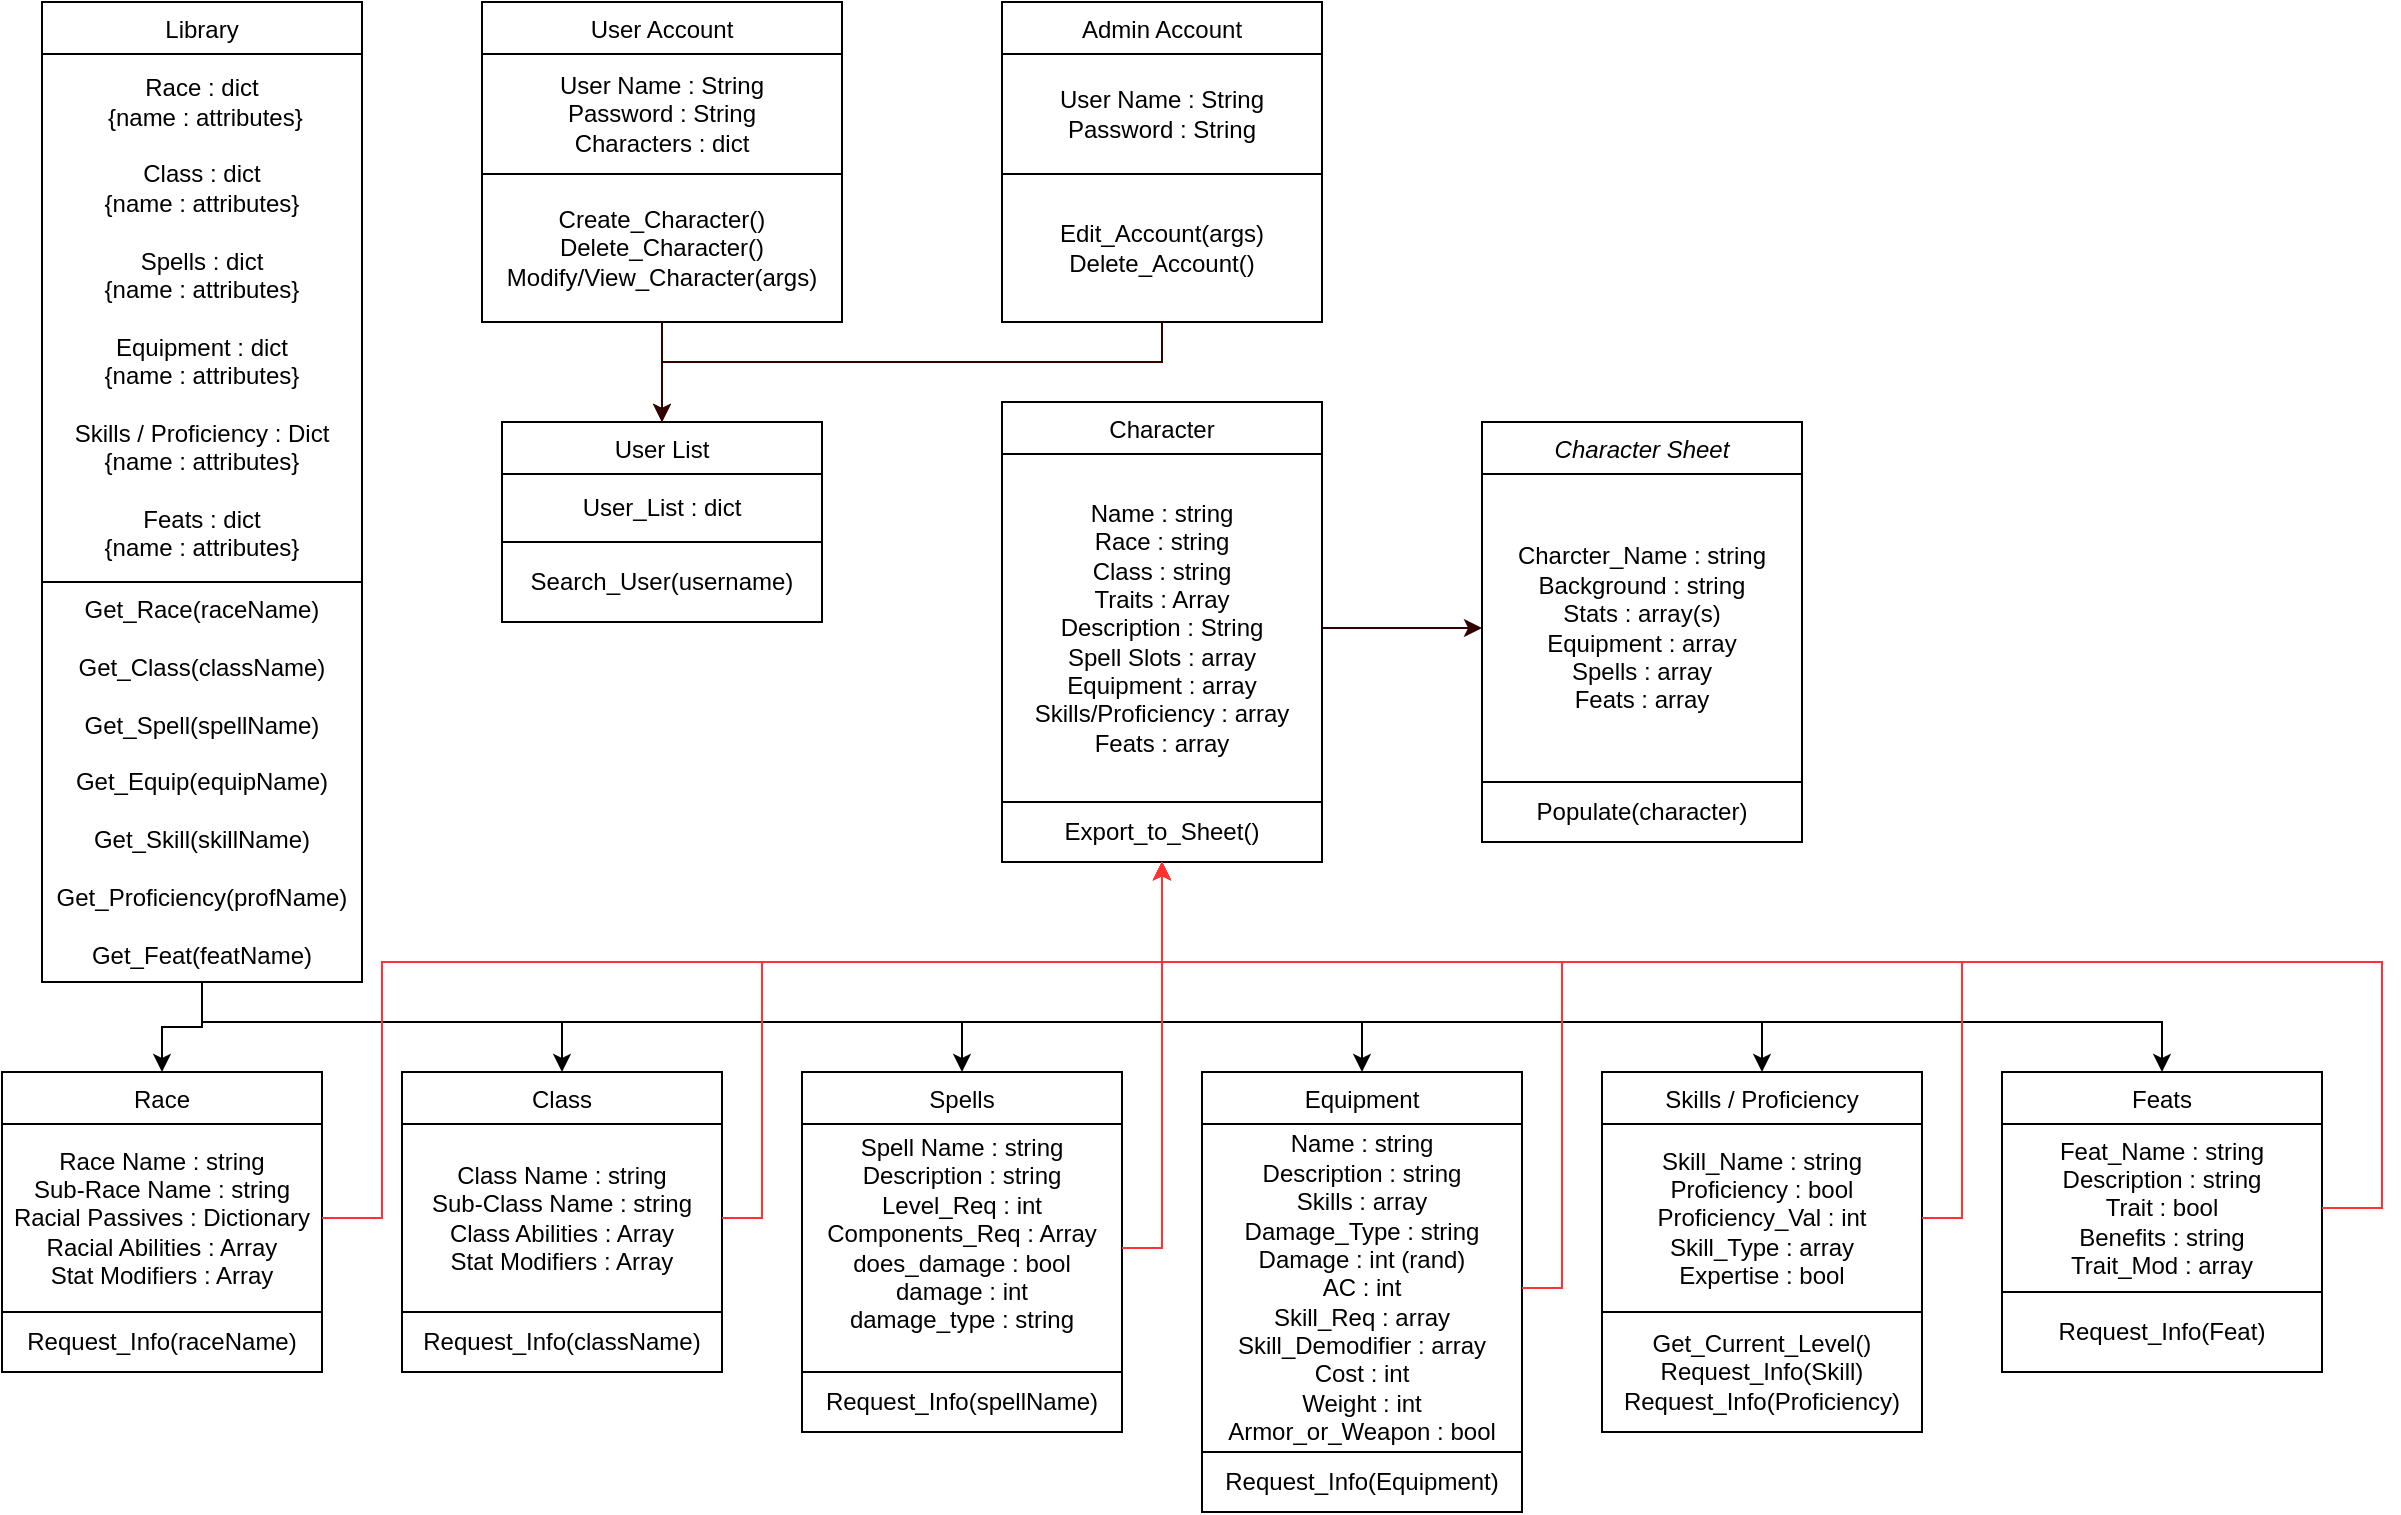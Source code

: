 <mxfile version="14.4.3" type="github">
  <diagram id="C5RBs43oDa-KdzZeNtuy" name="Page-1">
    <mxGraphModel dx="1662" dy="763" grid="1" gridSize="10" guides="1" tooltips="1" connect="1" arrows="1" fold="1" page="1" pageScale="1" pageWidth="827" pageHeight="1169" math="0" shadow="0">
      <root>
        <mxCell id="WIyWlLk6GJQsqaUBKTNV-0" />
        <mxCell id="WIyWlLk6GJQsqaUBKTNV-1" parent="WIyWlLk6GJQsqaUBKTNV-0" />
        <mxCell id="zkfFHV4jXpPFQw0GAbJ--0" value="Character Sheet" style="swimlane;fontStyle=2;align=center;verticalAlign=top;childLayout=stackLayout;horizontal=1;startSize=26;horizontalStack=0;resizeParent=1;resizeLast=0;collapsible=1;marginBottom=0;rounded=0;shadow=0;strokeWidth=1;" parent="WIyWlLk6GJQsqaUBKTNV-1" vertex="1">
          <mxGeometry x="780" y="250" width="160" height="210" as="geometry">
            <mxRectangle x="230" y="140" width="160" height="26" as="alternateBounds" />
          </mxGeometry>
        </mxCell>
        <mxCell id="kZrZsZAS5U_sE23btRKt-98" value="&lt;div&gt;Charcter_Name : string&lt;/div&gt;&lt;div&gt;Background : string&lt;/div&gt;&lt;div&gt;Stats : array(s)&lt;/div&gt;&lt;div&gt;Equipment : array&lt;/div&gt;&lt;div&gt;Spells : array&lt;/div&gt;&lt;div&gt;Feats : array&lt;br&gt;&lt;/div&gt;" style="whiteSpace=wrap;html=1;" parent="zkfFHV4jXpPFQw0GAbJ--0" vertex="1">
          <mxGeometry y="26" width="160" height="154" as="geometry" />
        </mxCell>
        <mxCell id="kZrZsZAS5U_sE23btRKt-99" value="&lt;div&gt;Populate(character)&lt;/div&gt;" style="whiteSpace=wrap;html=1;" parent="zkfFHV4jXpPFQw0GAbJ--0" vertex="1">
          <mxGeometry y="180" width="160" height="30" as="geometry" />
        </mxCell>
        <mxCell id="zkfFHV4jXpPFQw0GAbJ--13" value="Race" style="swimlane;fontStyle=0;align=center;verticalAlign=top;childLayout=stackLayout;horizontal=1;startSize=26;horizontalStack=0;resizeParent=1;resizeLast=0;collapsible=1;marginBottom=0;rounded=0;shadow=0;strokeWidth=1;" parent="WIyWlLk6GJQsqaUBKTNV-1" vertex="1">
          <mxGeometry x="40" y="575" width="160" height="150" as="geometry">
            <mxRectangle x="340" y="380" width="170" height="26" as="alternateBounds" />
          </mxGeometry>
        </mxCell>
        <mxCell id="kZrZsZAS5U_sE23btRKt-74" value="&lt;div&gt;Race Name : string&lt;/div&gt;&lt;div&gt;Sub-Race Name : string&lt;/div&gt;&lt;div&gt;Racial Passives : Dictionary&lt;br&gt;&lt;/div&gt;&lt;div&gt;Racial Abilities : Array&lt;/div&gt;&lt;div&gt;Stat Modifiers : Array&lt;br&gt;&lt;/div&gt;" style="whiteSpace=wrap;html=1;" parent="zkfFHV4jXpPFQw0GAbJ--13" vertex="1">
          <mxGeometry y="26" width="160" height="94" as="geometry" />
        </mxCell>
        <mxCell id="kZrZsZAS5U_sE23btRKt-87" value="Request_Info(raceName)" style="rounded=0;whiteSpace=wrap;html=1;" parent="zkfFHV4jXpPFQw0GAbJ--13" vertex="1">
          <mxGeometry y="120" width="160" height="30" as="geometry" />
        </mxCell>
        <mxCell id="zkfFHV4jXpPFQw0GAbJ--17" value="Library&#xa;" style="swimlane;fontStyle=0;align=center;verticalAlign=top;childLayout=stackLayout;horizontal=1;startSize=26;horizontalStack=0;resizeParent=1;resizeLast=0;collapsible=1;marginBottom=0;rounded=0;shadow=0;strokeWidth=1;" parent="WIyWlLk6GJQsqaUBKTNV-1" vertex="1">
          <mxGeometry x="60" y="40" width="160" height="490" as="geometry">
            <mxRectangle x="550" y="140" width="160" height="26" as="alternateBounds" />
          </mxGeometry>
        </mxCell>
        <mxCell id="kZrZsZAS5U_sE23btRKt-77" value="&lt;div&gt;Race : dict&lt;/div&gt;&lt;div&gt;&amp;nbsp;{name : attributes}&lt;/div&gt;&lt;div&gt;&lt;br&gt;&lt;/div&gt;&lt;div&gt;Class : dict&lt;/div&gt;&lt;div&gt;{name : attributes}&lt;/div&gt;&lt;div&gt;&lt;br&gt;&lt;/div&gt;&lt;div&gt;Spells : dict&lt;/div&gt;&lt;div&gt;{name : attributes}&lt;/div&gt;&lt;div&gt;&lt;br&gt;&lt;/div&gt;&lt;div&gt;Equipment : dict&lt;/div&gt;&lt;div&gt;{name : attributes}&lt;/div&gt;&lt;div&gt;&lt;br&gt;&lt;/div&gt;&lt;div&gt;Skills / Proficiency : Dict&lt;/div&gt;&lt;div&gt;{name : attributes}&lt;/div&gt;&lt;div&gt;&lt;br&gt;&lt;/div&gt;&lt;div&gt;Feats : dict&lt;/div&gt;&lt;div&gt;{name : attributes}&lt;br&gt;&lt;/div&gt;" style="rounded=0;whiteSpace=wrap;html=1;" parent="zkfFHV4jXpPFQw0GAbJ--17" vertex="1">
          <mxGeometry y="26" width="160" height="264" as="geometry" />
        </mxCell>
        <mxCell id="kZrZsZAS5U_sE23btRKt-80" value="&lt;div&gt;Get_Race(raceName)&lt;/div&gt;&lt;div&gt;&lt;br&gt;&lt;/div&gt;&lt;div&gt;Get_Class(className)&lt;/div&gt;&lt;div&gt;&lt;br&gt;&lt;/div&gt;&lt;div&gt;Get_Spell(spellName)&lt;/div&gt;&lt;div&gt;&lt;br&gt;&lt;/div&gt;&lt;div&gt;Get_Equip(equipName)&lt;/div&gt;&lt;div&gt;&lt;br&gt;&lt;/div&gt;&lt;div&gt;Get_Skill(skillName)&lt;/div&gt;&lt;div&gt;&lt;br&gt;&lt;/div&gt;&lt;div&gt;Get_Proficiency(profName)&lt;/div&gt;&lt;div&gt;&lt;br&gt;&lt;/div&gt;&lt;div&gt;Get_Feat(featName)&lt;br&gt;&lt;/div&gt;" style="rounded=0;whiteSpace=wrap;html=1;" parent="zkfFHV4jXpPFQw0GAbJ--17" vertex="1">
          <mxGeometry y="290" width="160" height="200" as="geometry" />
        </mxCell>
        <mxCell id="kZrZsZAS5U_sE23btRKt-2" value="Class" style="swimlane;fontStyle=0;align=center;verticalAlign=top;childLayout=stackLayout;horizontal=1;startSize=26;horizontalStack=0;resizeParent=1;resizeLast=0;collapsible=1;marginBottom=0;rounded=0;shadow=0;strokeWidth=1;" parent="WIyWlLk6GJQsqaUBKTNV-1" vertex="1">
          <mxGeometry x="240" y="575" width="160" height="150" as="geometry">
            <mxRectangle x="340" y="380" width="170" height="26" as="alternateBounds" />
          </mxGeometry>
        </mxCell>
        <mxCell id="kZrZsZAS5U_sE23btRKt-88" value="&lt;div&gt;Class Name : string&lt;/div&gt;&lt;div&gt;Sub-Class Name : string&lt;/div&gt;&lt;div&gt;Class Abilities : Array&lt;/div&gt;&lt;div&gt;Stat Modifiers : Array&lt;br&gt;&lt;/div&gt;" style="whiteSpace=wrap;html=1;" parent="kZrZsZAS5U_sE23btRKt-2" vertex="1">
          <mxGeometry y="26" width="160" height="94" as="geometry" />
        </mxCell>
        <mxCell id="kZrZsZAS5U_sE23btRKt-89" value="Request_Info(className)" style="whiteSpace=wrap;html=1;" parent="kZrZsZAS5U_sE23btRKt-2" vertex="1">
          <mxGeometry y="120" width="160" height="30" as="geometry" />
        </mxCell>
        <mxCell id="kZrZsZAS5U_sE23btRKt-5" value="Spells" style="swimlane;fontStyle=0;align=center;verticalAlign=top;childLayout=stackLayout;horizontal=1;startSize=26;horizontalStack=0;resizeParent=1;resizeLast=0;collapsible=1;marginBottom=0;rounded=0;shadow=0;strokeWidth=1;" parent="WIyWlLk6GJQsqaUBKTNV-1" vertex="1">
          <mxGeometry x="440" y="575" width="160" height="180" as="geometry">
            <mxRectangle x="340" y="380" width="170" height="26" as="alternateBounds" />
          </mxGeometry>
        </mxCell>
        <mxCell id="kZrZsZAS5U_sE23btRKt-90" value="&lt;div&gt;Spell Name : string&lt;/div&gt;&lt;div&gt;Description : string&lt;/div&gt;&lt;div&gt;Level_Req : int&lt;/div&gt;&lt;div&gt;Components_Req : Array&lt;/div&gt;&lt;div&gt;does_damage : bool&lt;/div&gt;&lt;div&gt;damage : int&lt;/div&gt;&lt;div&gt;damage_type : string&lt;br&gt;&lt;/div&gt;&lt;div&gt;&lt;br&gt;&lt;/div&gt;" style="rounded=0;whiteSpace=wrap;html=1;" parent="kZrZsZAS5U_sE23btRKt-5" vertex="1">
          <mxGeometry y="26" width="160" height="124" as="geometry" />
        </mxCell>
        <mxCell id="kZrZsZAS5U_sE23btRKt-94" value="Request_Info(spellName)" style="whiteSpace=wrap;html=1;" parent="kZrZsZAS5U_sE23btRKt-5" vertex="1">
          <mxGeometry y="150" width="160" height="30" as="geometry" />
        </mxCell>
        <mxCell id="kZrZsZAS5U_sE23btRKt-14" value="Equipment&#xa;" style="swimlane;fontStyle=0;align=center;verticalAlign=top;childLayout=stackLayout;horizontal=1;startSize=26;horizontalStack=0;resizeParent=1;resizeLast=0;collapsible=1;marginBottom=0;rounded=0;shadow=0;strokeWidth=1;" parent="WIyWlLk6GJQsqaUBKTNV-1" vertex="1">
          <mxGeometry x="640" y="575" width="160" height="220" as="geometry">
            <mxRectangle x="340" y="380" width="170" height="26" as="alternateBounds" />
          </mxGeometry>
        </mxCell>
        <mxCell id="kZrZsZAS5U_sE23btRKt-92" value="&lt;div&gt;Name : string&lt;/div&gt;&lt;div&gt;Description : string&lt;/div&gt;&lt;div&gt;Skills : array&lt;/div&gt;&lt;div&gt;Damage_Type : string&lt;/div&gt;&lt;div&gt;Damage : int (rand)&lt;/div&gt;&lt;div&gt;AC : int&lt;/div&gt;&lt;div&gt;Skill_Req : array&lt;/div&gt;&lt;div&gt;Skill_Demodifier : array&lt;/div&gt;&lt;div&gt;Cost : int&lt;br&gt;&lt;/div&gt;&lt;div&gt;Weight : int&lt;/div&gt;&lt;div&gt;Armor_or_Weapon : bool&lt;br&gt;&lt;/div&gt;" style="rounded=0;whiteSpace=wrap;html=1;" parent="kZrZsZAS5U_sE23btRKt-14" vertex="1">
          <mxGeometry y="26" width="160" height="164" as="geometry" />
        </mxCell>
        <mxCell id="kZrZsZAS5U_sE23btRKt-95" value="Request_Info(Equipment)" style="rounded=0;whiteSpace=wrap;html=1;" parent="kZrZsZAS5U_sE23btRKt-14" vertex="1">
          <mxGeometry y="190" width="160" height="30" as="geometry" />
        </mxCell>
        <mxCell id="kZrZsZAS5U_sE23btRKt-17" value="User Account" style="swimlane;fontStyle=0;align=center;verticalAlign=top;childLayout=stackLayout;horizontal=1;startSize=26;horizontalStack=0;resizeParent=1;resizeLast=0;collapsible=1;marginBottom=0;rounded=0;shadow=0;strokeWidth=1;" parent="WIyWlLk6GJQsqaUBKTNV-1" vertex="1">
          <mxGeometry x="280" y="40" width="180" height="160" as="geometry">
            <mxRectangle x="130" y="380" width="160" height="26" as="alternateBounds" />
          </mxGeometry>
        </mxCell>
        <mxCell id="kZrZsZAS5U_sE23btRKt-85" value="&lt;div&gt;User Name : String&lt;/div&gt;&lt;div&gt;Password : String&lt;/div&gt;&lt;div&gt;Characters : dict&lt;br&gt;&lt;/div&gt;" style="rounded=0;whiteSpace=wrap;html=1;" parent="kZrZsZAS5U_sE23btRKt-17" vertex="1">
          <mxGeometry y="26" width="180" height="60" as="geometry" />
        </mxCell>
        <mxCell id="kZrZsZAS5U_sE23btRKt-54" value="&lt;div&gt;Create_Character()&lt;/div&gt;&lt;div&gt;Delete_Character()&lt;/div&gt;&lt;div&gt;Modify/View_Character(args)&lt;br&gt;&lt;/div&gt;" style="rounded=0;whiteSpace=wrap;html=1;" parent="kZrZsZAS5U_sE23btRKt-17" vertex="1">
          <mxGeometry y="86" width="180" height="74" as="geometry" />
        </mxCell>
        <mxCell id="kZrZsZAS5U_sE23btRKt-23" value="Admin Account" style="swimlane;fontStyle=0;align=center;verticalAlign=top;childLayout=stackLayout;horizontal=1;startSize=26;horizontalStack=0;resizeParent=1;resizeLast=0;collapsible=1;marginBottom=0;rounded=0;shadow=0;strokeWidth=1;" parent="WIyWlLk6GJQsqaUBKTNV-1" vertex="1">
          <mxGeometry x="540" y="40" width="160" height="160" as="geometry">
            <mxRectangle x="130" y="380" width="160" height="26" as="alternateBounds" />
          </mxGeometry>
        </mxCell>
        <mxCell id="kZrZsZAS5U_sE23btRKt-58" value="&lt;div&gt;User Name : String&lt;/div&gt;&lt;div&gt;Password : String&lt;br&gt;&lt;/div&gt;" style="rounded=0;whiteSpace=wrap;html=1;" parent="kZrZsZAS5U_sE23btRKt-23" vertex="1">
          <mxGeometry y="26" width="160" height="60" as="geometry" />
        </mxCell>
        <mxCell id="kZrZsZAS5U_sE23btRKt-55" value="&lt;div&gt;Edit_Account(args)&lt;/div&gt;&lt;div&gt;Delete_Account()&lt;br&gt;&lt;/div&gt;" style="rounded=0;whiteSpace=wrap;html=1;" parent="kZrZsZAS5U_sE23btRKt-23" vertex="1">
          <mxGeometry y="86" width="160" height="74" as="geometry" />
        </mxCell>
        <mxCell id="kZrZsZAS5U_sE23btRKt-39" value="User List" style="swimlane;fontStyle=0;align=center;verticalAlign=top;childLayout=stackLayout;horizontal=1;startSize=26;horizontalStack=0;resizeParent=1;resizeLast=0;collapsible=1;marginBottom=0;rounded=0;shadow=0;strokeWidth=1;" parent="WIyWlLk6GJQsqaUBKTNV-1" vertex="1">
          <mxGeometry x="290" y="250" width="160" height="100" as="geometry">
            <mxRectangle x="130" y="380" width="160" height="26" as="alternateBounds" />
          </mxGeometry>
        </mxCell>
        <mxCell id="kZrZsZAS5U_sE23btRKt-83" value="User_List : dict" style="rounded=0;whiteSpace=wrap;html=1;" parent="kZrZsZAS5U_sE23btRKt-39" vertex="1">
          <mxGeometry y="26" width="160" height="34" as="geometry" />
        </mxCell>
        <mxCell id="kZrZsZAS5U_sE23btRKt-84" value="Search_User(username)" style="rounded=0;whiteSpace=wrap;html=1;" parent="kZrZsZAS5U_sE23btRKt-39" vertex="1">
          <mxGeometry y="60" width="160" height="40" as="geometry" />
        </mxCell>
        <mxCell id="kZrZsZAS5U_sE23btRKt-45" value="Character" style="swimlane;fontStyle=0;align=center;verticalAlign=top;childLayout=stackLayout;horizontal=1;startSize=26;horizontalStack=0;resizeParent=1;resizeLast=0;collapsible=1;marginBottom=0;rounded=0;shadow=0;strokeWidth=1;" parent="WIyWlLk6GJQsqaUBKTNV-1" vertex="1">
          <mxGeometry x="540" y="240" width="160" height="230" as="geometry">
            <mxRectangle x="130" y="380" width="160" height="26" as="alternateBounds" />
          </mxGeometry>
        </mxCell>
        <mxCell id="kZrZsZAS5U_sE23btRKt-75" value="&lt;div&gt;Name : string&lt;/div&gt;&lt;div&gt;Race : string&lt;/div&gt;&lt;div&gt;Class : string&lt;/div&gt;&lt;div&gt;Traits : Array&lt;/div&gt;&lt;div&gt;Description : String&lt;/div&gt;&lt;div&gt;Spell Slots : array&lt;br&gt;&lt;/div&gt;&lt;div&gt;Equipment : array&lt;/div&gt;&lt;div&gt;Skills/Proficiency : array&lt;br&gt;&lt;/div&gt;&lt;div&gt;Feats : array&lt;br&gt;&lt;/div&gt;" style="whiteSpace=wrap;html=1;" parent="kZrZsZAS5U_sE23btRKt-45" vertex="1">
          <mxGeometry y="26" width="160" height="174" as="geometry" />
        </mxCell>
        <mxCell id="kZrZsZAS5U_sE23btRKt-86" value="&lt;div&gt;Export_to_Sheet()&lt;/div&gt;" style="whiteSpace=wrap;html=1;" parent="kZrZsZAS5U_sE23btRKt-45" vertex="1">
          <mxGeometry y="200" width="160" height="30" as="geometry" />
        </mxCell>
        <mxCell id="kZrZsZAS5U_sE23btRKt-46" value="Skills / Proficiency&#xa;" style="swimlane;fontStyle=0;align=center;verticalAlign=top;childLayout=stackLayout;horizontal=1;startSize=26;horizontalStack=0;resizeParent=1;resizeLast=0;collapsible=1;marginBottom=0;rounded=0;shadow=0;strokeWidth=1;" parent="WIyWlLk6GJQsqaUBKTNV-1" vertex="1">
          <mxGeometry x="840" y="575" width="160" height="180" as="geometry">
            <mxRectangle x="130" y="380" width="160" height="26" as="alternateBounds" />
          </mxGeometry>
        </mxCell>
        <mxCell id="kZrZsZAS5U_sE23btRKt-96" value="&lt;div&gt;Skill_Name : string&lt;/div&gt;&lt;div&gt;Proficiency : bool&lt;/div&gt;&lt;div&gt;Proficiency_Val : int&lt;/div&gt;&lt;div&gt;Skill_Type : array&lt;/div&gt;&lt;div&gt;Expertise : bool&lt;br&gt;&lt;/div&gt;" style="whiteSpace=wrap;html=1;" parent="kZrZsZAS5U_sE23btRKt-46" vertex="1">
          <mxGeometry y="26" width="160" height="94" as="geometry" />
        </mxCell>
        <mxCell id="kZrZsZAS5U_sE23btRKt-97" value="&lt;div&gt;Get_Current_Level()&lt;/div&gt;&lt;div&gt;Request_Info(Skill)&lt;/div&gt;&lt;div&gt;Request_Info(Proficiency)&lt;br&gt;&lt;/div&gt;" style="whiteSpace=wrap;html=1;" parent="kZrZsZAS5U_sE23btRKt-46" vertex="1">
          <mxGeometry y="120" width="160" height="60" as="geometry" />
        </mxCell>
        <mxCell id="kZrZsZAS5U_sE23btRKt-47" value="Feats" style="swimlane;fontStyle=0;align=center;verticalAlign=top;childLayout=stackLayout;horizontal=1;startSize=26;horizontalStack=0;resizeParent=1;resizeLast=0;collapsible=1;marginBottom=0;rounded=0;shadow=0;strokeWidth=1;" parent="WIyWlLk6GJQsqaUBKTNV-1" vertex="1">
          <mxGeometry x="1040" y="575" width="160" height="150" as="geometry">
            <mxRectangle x="130" y="380" width="160" height="26" as="alternateBounds" />
          </mxGeometry>
        </mxCell>
        <mxCell id="kZrZsZAS5U_sE23btRKt-114" value="&lt;div&gt;Feat_Name : string&lt;/div&gt;&lt;div&gt;Description : string&lt;/div&gt;&lt;div&gt;Trait : bool&lt;/div&gt;&lt;div&gt;Benefits : string&lt;/div&gt;&lt;div&gt;Trait_Mod : array&lt;br&gt;&lt;/div&gt;" style="whiteSpace=wrap;html=1;" parent="kZrZsZAS5U_sE23btRKt-47" vertex="1">
          <mxGeometry y="26" width="160" height="84" as="geometry" />
        </mxCell>
        <mxCell id="kZrZsZAS5U_sE23btRKt-123" value="Request_Info(Feat)" style="whiteSpace=wrap;html=1;" parent="kZrZsZAS5U_sE23btRKt-47" vertex="1">
          <mxGeometry y="110" width="160" height="40" as="geometry" />
        </mxCell>
        <mxCell id="5T9X5rxC1S_cOh06ZCje-12" style="edgeStyle=orthogonalEdgeStyle;rounded=0;orthogonalLoop=1;jettySize=auto;html=1;entryX=0;entryY=0.5;entryDx=0;entryDy=0;strokeColor=#330000;" edge="1" parent="WIyWlLk6GJQsqaUBKTNV-1" source="kZrZsZAS5U_sE23btRKt-75" target="kZrZsZAS5U_sE23btRKt-98">
          <mxGeometry relative="1" as="geometry" />
        </mxCell>
        <mxCell id="5T9X5rxC1S_cOh06ZCje-3" style="edgeStyle=orthogonalEdgeStyle;rounded=0;orthogonalLoop=1;jettySize=auto;html=1;entryX=0.5;entryY=0;entryDx=0;entryDy=0;exitX=0.5;exitY=1;exitDx=0;exitDy=0;" edge="1" parent="WIyWlLk6GJQsqaUBKTNV-1" source="kZrZsZAS5U_sE23btRKt-80" target="zkfFHV4jXpPFQw0GAbJ--13">
          <mxGeometry relative="1" as="geometry" />
        </mxCell>
        <mxCell id="5T9X5rxC1S_cOh06ZCje-4" style="edgeStyle=orthogonalEdgeStyle;rounded=0;orthogonalLoop=1;jettySize=auto;html=1;entryX=0.5;entryY=0;entryDx=0;entryDy=0;" edge="1" parent="WIyWlLk6GJQsqaUBKTNV-1" source="kZrZsZAS5U_sE23btRKt-80" target="kZrZsZAS5U_sE23btRKt-2">
          <mxGeometry relative="1" as="geometry">
            <Array as="points">
              <mxPoint x="140" y="550" />
              <mxPoint x="320" y="550" />
            </Array>
          </mxGeometry>
        </mxCell>
        <mxCell id="5T9X5rxC1S_cOh06ZCje-5" style="edgeStyle=orthogonalEdgeStyle;rounded=0;orthogonalLoop=1;jettySize=auto;html=1;entryX=0.5;entryY=0;entryDx=0;entryDy=0;" edge="1" parent="WIyWlLk6GJQsqaUBKTNV-1" source="kZrZsZAS5U_sE23btRKt-80" target="kZrZsZAS5U_sE23btRKt-5">
          <mxGeometry relative="1" as="geometry">
            <Array as="points">
              <mxPoint x="140" y="550" />
              <mxPoint x="520" y="550" />
            </Array>
          </mxGeometry>
        </mxCell>
        <mxCell id="5T9X5rxC1S_cOh06ZCje-6" style="edgeStyle=orthogonalEdgeStyle;rounded=0;orthogonalLoop=1;jettySize=auto;html=1;entryX=0.5;entryY=0;entryDx=0;entryDy=0;" edge="1" parent="WIyWlLk6GJQsqaUBKTNV-1" source="kZrZsZAS5U_sE23btRKt-80" target="kZrZsZAS5U_sE23btRKt-14">
          <mxGeometry relative="1" as="geometry">
            <Array as="points">
              <mxPoint x="140" y="550" />
              <mxPoint x="720" y="550" />
            </Array>
          </mxGeometry>
        </mxCell>
        <mxCell id="5T9X5rxC1S_cOh06ZCje-7" style="edgeStyle=orthogonalEdgeStyle;rounded=0;orthogonalLoop=1;jettySize=auto;html=1;entryX=0.5;entryY=0;entryDx=0;entryDy=0;" edge="1" parent="WIyWlLk6GJQsqaUBKTNV-1" source="kZrZsZAS5U_sE23btRKt-80" target="kZrZsZAS5U_sE23btRKt-46">
          <mxGeometry relative="1" as="geometry">
            <Array as="points">
              <mxPoint x="140" y="550" />
              <mxPoint x="920" y="550" />
            </Array>
          </mxGeometry>
        </mxCell>
        <mxCell id="5T9X5rxC1S_cOh06ZCje-8" style="edgeStyle=orthogonalEdgeStyle;rounded=0;orthogonalLoop=1;jettySize=auto;html=1;entryX=0.5;entryY=0;entryDx=0;entryDy=0;" edge="1" parent="WIyWlLk6GJQsqaUBKTNV-1" source="kZrZsZAS5U_sE23btRKt-80" target="kZrZsZAS5U_sE23btRKt-47">
          <mxGeometry relative="1" as="geometry">
            <Array as="points">
              <mxPoint x="140" y="550" />
              <mxPoint x="1120" y="550" />
            </Array>
          </mxGeometry>
        </mxCell>
        <mxCell id="5T9X5rxC1S_cOh06ZCje-13" style="edgeStyle=orthogonalEdgeStyle;rounded=0;orthogonalLoop=1;jettySize=auto;html=1;entryX=0.5;entryY=1;entryDx=0;entryDy=0;strokeColor=#FF3333;" edge="1" parent="WIyWlLk6GJQsqaUBKTNV-1" source="kZrZsZAS5U_sE23btRKt-74" target="kZrZsZAS5U_sE23btRKt-45">
          <mxGeometry relative="1" as="geometry">
            <Array as="points">
              <mxPoint x="230" y="648" />
              <mxPoint x="230" y="520" />
              <mxPoint x="620" y="520" />
            </Array>
          </mxGeometry>
        </mxCell>
        <mxCell id="5T9X5rxC1S_cOh06ZCje-14" style="edgeStyle=orthogonalEdgeStyle;rounded=0;orthogonalLoop=1;jettySize=auto;html=1;entryX=0.5;entryY=1;entryDx=0;entryDy=0;strokeColor=#FF3333;" edge="1" parent="WIyWlLk6GJQsqaUBKTNV-1" source="kZrZsZAS5U_sE23btRKt-88" target="kZrZsZAS5U_sE23btRKt-45">
          <mxGeometry relative="1" as="geometry">
            <Array as="points">
              <mxPoint x="420" y="648" />
              <mxPoint x="420" y="520" />
              <mxPoint x="620" y="520" />
            </Array>
          </mxGeometry>
        </mxCell>
        <mxCell id="5T9X5rxC1S_cOh06ZCje-15" style="edgeStyle=orthogonalEdgeStyle;rounded=0;orthogonalLoop=1;jettySize=auto;html=1;entryX=0.5;entryY=1;entryDx=0;entryDy=0;strokeColor=#FF3333;exitX=1;exitY=0.5;exitDx=0;exitDy=0;" edge="1" parent="WIyWlLk6GJQsqaUBKTNV-1" source="kZrZsZAS5U_sE23btRKt-90" target="kZrZsZAS5U_sE23btRKt-45">
          <mxGeometry relative="1" as="geometry">
            <Array as="points">
              <mxPoint x="620" y="663" />
            </Array>
          </mxGeometry>
        </mxCell>
        <mxCell id="5T9X5rxC1S_cOh06ZCje-16" style="edgeStyle=orthogonalEdgeStyle;rounded=0;orthogonalLoop=1;jettySize=auto;html=1;entryX=0.5;entryY=1;entryDx=0;entryDy=0;strokeColor=#FF3333;" edge="1" parent="WIyWlLk6GJQsqaUBKTNV-1" source="kZrZsZAS5U_sE23btRKt-92" target="kZrZsZAS5U_sE23btRKt-45">
          <mxGeometry relative="1" as="geometry">
            <Array as="points">
              <mxPoint x="820" y="683" />
              <mxPoint x="820" y="520" />
              <mxPoint x="620" y="520" />
            </Array>
          </mxGeometry>
        </mxCell>
        <mxCell id="5T9X5rxC1S_cOh06ZCje-17" style="edgeStyle=orthogonalEdgeStyle;rounded=0;orthogonalLoop=1;jettySize=auto;html=1;entryX=0.5;entryY=1;entryDx=0;entryDy=0;strokeColor=#FF3333;" edge="1" parent="WIyWlLk6GJQsqaUBKTNV-1" source="kZrZsZAS5U_sE23btRKt-96" target="kZrZsZAS5U_sE23btRKt-45">
          <mxGeometry relative="1" as="geometry">
            <Array as="points">
              <mxPoint x="1020" y="648" />
              <mxPoint x="1020" y="520" />
              <mxPoint x="620" y="520" />
            </Array>
          </mxGeometry>
        </mxCell>
        <mxCell id="5T9X5rxC1S_cOh06ZCje-21" style="edgeStyle=orthogonalEdgeStyle;rounded=0;orthogonalLoop=1;jettySize=auto;html=1;entryX=0.5;entryY=1;entryDx=0;entryDy=0;strokeColor=#FF3333;" edge="1" parent="WIyWlLk6GJQsqaUBKTNV-1" source="kZrZsZAS5U_sE23btRKt-114" target="kZrZsZAS5U_sE23btRKt-45">
          <mxGeometry relative="1" as="geometry">
            <Array as="points">
              <mxPoint x="1230" y="643" />
              <mxPoint x="1230" y="520" />
              <mxPoint x="620" y="520" />
            </Array>
          </mxGeometry>
        </mxCell>
        <mxCell id="5T9X5rxC1S_cOh06ZCje-23" style="edgeStyle=orthogonalEdgeStyle;rounded=0;orthogonalLoop=1;jettySize=auto;html=1;entryX=0.5;entryY=0;entryDx=0;entryDy=0;strokeColor=#330000;" edge="1" parent="WIyWlLk6GJQsqaUBKTNV-1" source="kZrZsZAS5U_sE23btRKt-54" target="kZrZsZAS5U_sE23btRKt-39">
          <mxGeometry relative="1" as="geometry">
            <Array as="points">
              <mxPoint x="370" y="210" />
              <mxPoint x="370" y="210" />
            </Array>
          </mxGeometry>
        </mxCell>
        <mxCell id="5T9X5rxC1S_cOh06ZCje-24" style="edgeStyle=orthogonalEdgeStyle;rounded=0;orthogonalLoop=1;jettySize=auto;html=1;strokeColor=#330000;entryX=0.5;entryY=0;entryDx=0;entryDy=0;" edge="1" parent="WIyWlLk6GJQsqaUBKTNV-1" source="kZrZsZAS5U_sE23btRKt-55" target="kZrZsZAS5U_sE23btRKt-39">
          <mxGeometry relative="1" as="geometry">
            <mxPoint x="370" y="240" as="targetPoint" />
            <Array as="points">
              <mxPoint x="620" y="220" />
              <mxPoint x="370" y="220" />
            </Array>
          </mxGeometry>
        </mxCell>
      </root>
    </mxGraphModel>
  </diagram>
</mxfile>
